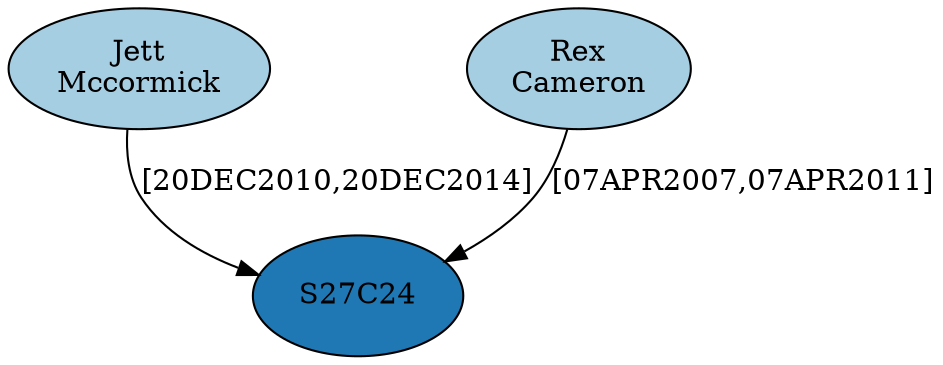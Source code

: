 digraph G {
layout=dot
node[colorscheme=paired8, style=filled, color=black, fixedSize=true, width=1.4, height=.8]
"I23074"[fillcolor= "1",label= "Jett\nMccormick"]
"I01754"[fillcolor= "1",label= "Rex\nCameron"]
"R04P01S27C24"[fillcolor= "2",label= "S27C24"]
"I01754" -> "R04P01S27C24"[label= "[07APR2007,07APR2011]"]
"I23074" -> "R04P01S27C24"[label= "[20DEC2010,20DEC2014]"]
}
